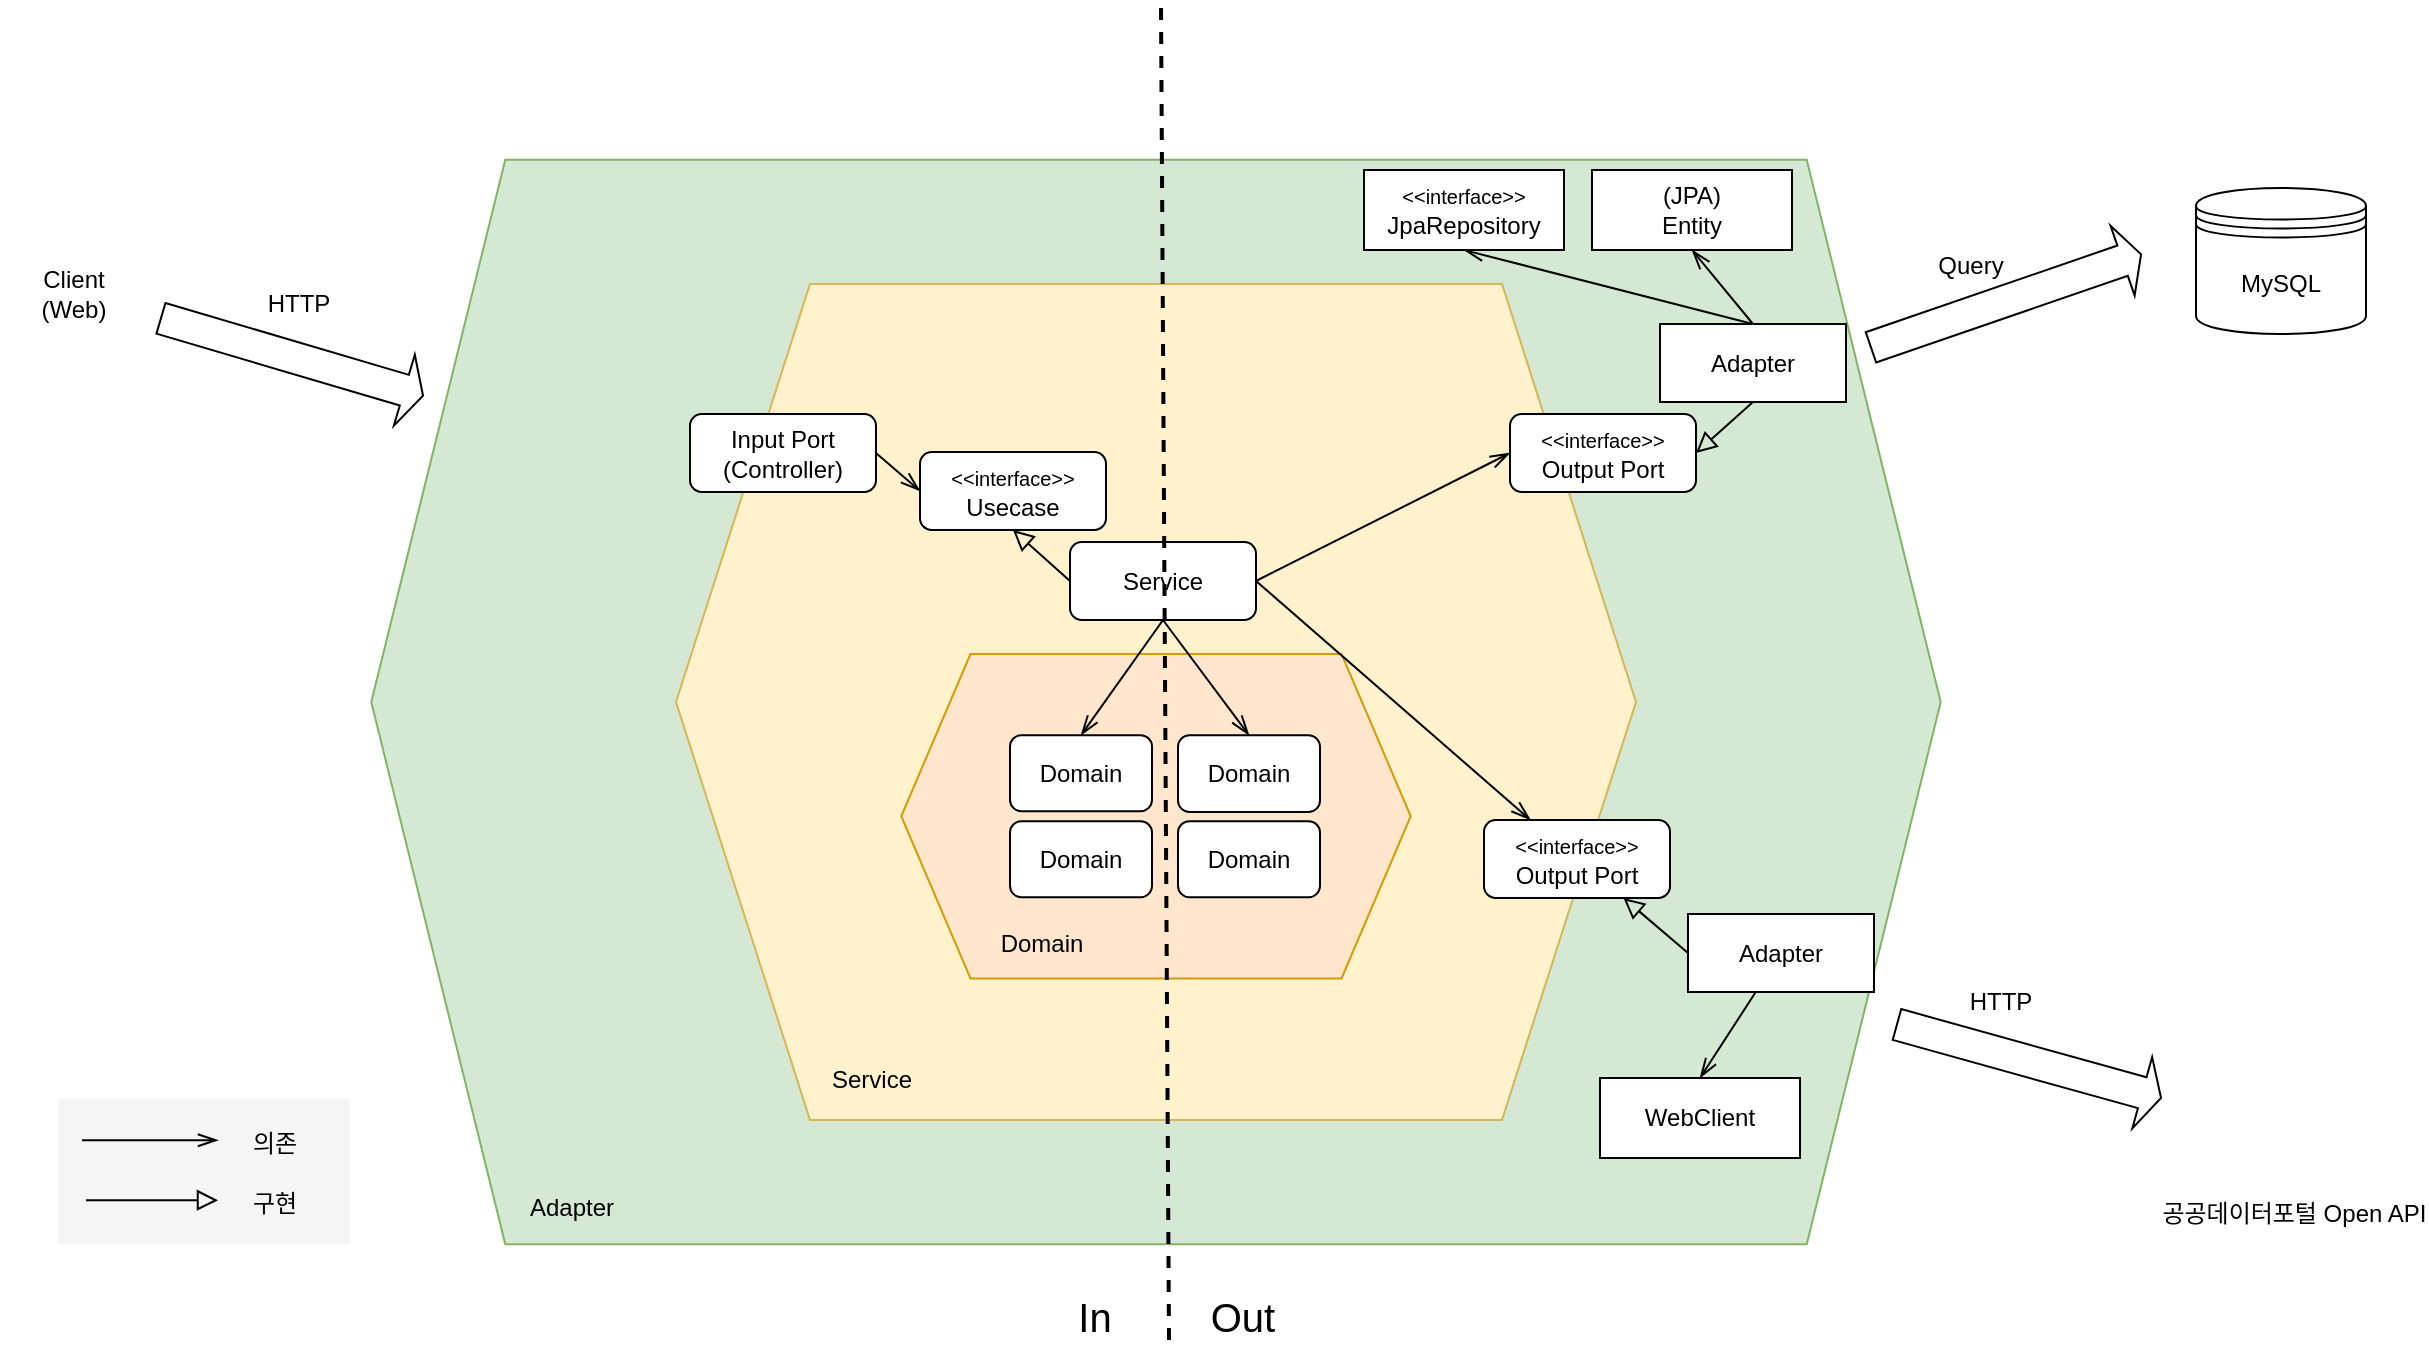 <mxfile version="26.1.1">
  <diagram name="페이지-1" id="YMObyN4j7E0rBh5EAxIE">
    <mxGraphModel dx="1518" dy="1205" grid="0" gridSize="10" guides="1" tooltips="1" connect="1" arrows="1" fold="1" page="0" pageScale="1" pageWidth="827" pageHeight="1169" math="0" shadow="0">
      <root>
        <mxCell id="0" />
        <mxCell id="1" parent="0" />
        <mxCell id="FfjCo3caQySOGgSb6Kr1-23" value="" style="rounded=0;whiteSpace=wrap;html=1;fillColor=#f5f5f5;fontColor=#333333;strokeColor=none;" vertex="1" parent="1">
          <mxGeometry x="-286" y="383.12" width="146" height="73" as="geometry" />
        </mxCell>
        <mxCell id="a6FXS9pBdcAtF2i3Z6Sl-16" value="" style="shape=hexagon;perimeter=hexagonPerimeter2;whiteSpace=wrap;html=1;fixedSize=1;size=67;strokeColor=#82b366;fillColor=#d5e8d4;" parent="1" vertex="1">
          <mxGeometry x="-129.36" y="-86.13" width="784.72" height="542.25" as="geometry" />
        </mxCell>
        <mxCell id="a6FXS9pBdcAtF2i3Z6Sl-3" value="" style="shape=hexagon;perimeter=hexagonPerimeter2;whiteSpace=wrap;html=1;fixedSize=1;size=67;fillColor=#fff2cc;strokeColor=#d6b656;" parent="1" vertex="1">
          <mxGeometry x="23" y="-24" width="480" height="418" as="geometry" />
        </mxCell>
        <mxCell id="a6FXS9pBdcAtF2i3Z6Sl-6" value="" style="shape=flexArrow;endArrow=classic;html=1;rounded=0;fontSize=12;startSize=8;endSize=2.92;curved=1;width=16;" parent="1" edge="1">
          <mxGeometry width="50" height="50" relative="1" as="geometry">
            <mxPoint x="-235" y="-7" as="sourcePoint" />
            <mxPoint x="-103" y="32" as="targetPoint" />
          </mxGeometry>
        </mxCell>
        <mxCell id="a6FXS9pBdcAtF2i3Z6Sl-7" value="HTTP" style="text;html=1;align=center;verticalAlign=middle;whiteSpace=wrap;rounded=0;rotation=0;" parent="1" vertex="1">
          <mxGeometry x="-198" y="-31" width="65" height="34" as="geometry" />
        </mxCell>
        <mxCell id="a6FXS9pBdcAtF2i3Z6Sl-10" value="Client&lt;div&gt;(Web)&lt;/div&gt;" style="text;html=1;align=center;verticalAlign=middle;whiteSpace=wrap;rounded=0;" parent="1" vertex="1">
          <mxGeometry x="-315" y="-42" width="74" height="45" as="geometry" />
        </mxCell>
        <mxCell id="a6FXS9pBdcAtF2i3Z6Sl-39" value="" style="shape=flexArrow;endArrow=classic;html=1;rounded=0;fontSize=12;startSize=8;endSize=2.92;curved=1;width=16;exitX=0.952;exitY=0.212;exitDx=0;exitDy=0;exitPerimeter=0;" parent="1" edge="1">
          <mxGeometry width="50" height="50" relative="1" as="geometry">
            <mxPoint x="620.003" y="7.827" as="sourcePoint" />
            <mxPoint x="756" y="-39" as="targetPoint" />
          </mxGeometry>
        </mxCell>
        <mxCell id="a6FXS9pBdcAtF2i3Z6Sl-43" value="Query" style="edgeLabel;html=1;align=center;verticalAlign=middle;resizable=0;points=[];fontSize=12;" parent="a6FXS9pBdcAtF2i3Z6Sl-39" vertex="1" connectable="0">
          <mxGeometry x="-0.291" y="5" relative="1" as="geometry">
            <mxPoint x="3" y="-20" as="offset" />
          </mxGeometry>
        </mxCell>
        <mxCell id="a6FXS9pBdcAtF2i3Z6Sl-40" value="MySQL" style="shape=datastore;whiteSpace=wrap;html=1;" parent="1" vertex="1">
          <mxGeometry x="783" y="-72" width="85" height="73" as="geometry" />
        </mxCell>
        <mxCell id="a6FXS9pBdcAtF2i3Z6Sl-42" value="공공데이터포털 Open API" style="shape=image;verticalLabelPosition=bottom;labelBackgroundColor=default;verticalAlign=top;aspect=fixed;imageAspect=0;image=https://velog.velcdn.com/images/hee_jun/post/180f6e3a-8034-47c1-bcf9-e1e6b0c30aad/image.jpg;" parent="1" vertex="1">
          <mxGeometry x="771" y="345" width="122.38" height="82" as="geometry" />
        </mxCell>
        <mxCell id="FfjCo3caQySOGgSb6Kr1-6" value="" style="shape=hexagon;perimeter=hexagonPerimeter2;whiteSpace=wrap;html=1;fixedSize=1;size=34.615;strokeColor=#d79b00;fillColor=#ffe6cc;" vertex="1" parent="1">
          <mxGeometry x="135.63" y="161" width="254.75" height="162.25" as="geometry" />
        </mxCell>
        <mxCell id="a6FXS9pBdcAtF2i3Z6Sl-55" style="edgeStyle=none;curved=1;rounded=0;orthogonalLoop=1;jettySize=auto;html=1;entryX=0.5;entryY=1;entryDx=0;entryDy=0;fontSize=12;startSize=8;endSize=8;" parent="1" source="a6FXS9pBdcAtF2i3Z6Sl-48" target="a6FXS9pBdcAtF2i3Z6Sl-48" edge="1">
          <mxGeometry relative="1" as="geometry" />
        </mxCell>
        <mxCell id="a6FXS9pBdcAtF2i3Z6Sl-18" value="Adapter" style="rounded=1;whiteSpace=wrap;html=1;rotation=0;arcSize=0;" parent="1" vertex="1">
          <mxGeometry x="515" y="-4" width="93" height="39" as="geometry" />
        </mxCell>
        <mxCell id="a6FXS9pBdcAtF2i3Z6Sl-50" value="&lt;div&gt;&lt;span style=&quot;background-color: transparent; color: light-dark(rgb(0, 0, 0), rgb(255, 255, 255));&quot;&gt;Domain&lt;/span&gt;&lt;/div&gt;" style="rounded=1;whiteSpace=wrap;html=1;rotation=0;" parent="1" vertex="1">
          <mxGeometry x="190" y="201.62" width="71" height="38" as="geometry" />
        </mxCell>
        <mxCell id="a6FXS9pBdcAtF2i3Z6Sl-22" style="edgeStyle=none;curved=1;rounded=0;orthogonalLoop=1;jettySize=auto;html=1;fontSize=12;startSize=8;endSize=8;endArrow=openThin;endFill=0;exitX=0.5;exitY=0;exitDx=0;exitDy=0;entryX=0.5;entryY=1;entryDx=0;entryDy=0;" parent="1" source="a6FXS9pBdcAtF2i3Z6Sl-18" target="a6FXS9pBdcAtF2i3Z6Sl-20" edge="1">
          <mxGeometry relative="1" as="geometry" />
        </mxCell>
        <mxCell id="a6FXS9pBdcAtF2i3Z6Sl-24" style="edgeStyle=none;curved=1;rounded=0;orthogonalLoop=1;jettySize=auto;html=1;entryX=1;entryY=0.5;entryDx=0;entryDy=0;fontSize=12;startSize=8;endSize=8;endArrow=block;endFill=0;exitX=0.5;exitY=1;exitDx=0;exitDy=0;" parent="1" source="a6FXS9pBdcAtF2i3Z6Sl-18" target="a6FXS9pBdcAtF2i3Z6Sl-12" edge="1">
          <mxGeometry relative="1" as="geometry">
            <mxPoint x="530" y="33" as="sourcePoint" />
            <mxPoint x="497" y="43" as="targetPoint" />
          </mxGeometry>
        </mxCell>
        <mxCell id="a6FXS9pBdcAtF2i3Z6Sl-30" style="edgeStyle=none;curved=1;rounded=0;orthogonalLoop=1;jettySize=auto;html=1;entryX=0.75;entryY=1;entryDx=0;entryDy=0;fontSize=12;startSize=8;endSize=8;endArrow=block;endFill=0;exitX=0;exitY=0.5;exitDx=0;exitDy=0;" parent="1" source="a6FXS9pBdcAtF2i3Z6Sl-29" target="a6FXS9pBdcAtF2i3Z6Sl-13" edge="1">
          <mxGeometry relative="1" as="geometry">
            <mxPoint x="463" y="54" as="sourcePoint" />
            <mxPoint x="421" y="101" as="targetPoint" />
          </mxGeometry>
        </mxCell>
        <mxCell id="a6FXS9pBdcAtF2i3Z6Sl-37" style="edgeStyle=none;curved=1;rounded=0;orthogonalLoop=1;jettySize=auto;html=1;entryX=0.5;entryY=1;entryDx=0;entryDy=0;fontSize=12;startSize=8;endSize=8;endArrow=openThin;endFill=0;exitX=0.5;exitY=0;exitDx=0;exitDy=0;" parent="1" source="a6FXS9pBdcAtF2i3Z6Sl-18" target="a6FXS9pBdcAtF2i3Z6Sl-26" edge="1">
          <mxGeometry relative="1" as="geometry">
            <mxPoint x="366" y="-5" as="sourcePoint" />
            <mxPoint x="463" y="15" as="targetPoint" />
          </mxGeometry>
        </mxCell>
        <mxCell id="a6FXS9pBdcAtF2i3Z6Sl-38" style="edgeStyle=none;curved=1;rounded=0;orthogonalLoop=1;jettySize=auto;html=1;fontSize=12;startSize=8;endSize=8;endArrow=openThin;endFill=0;entryX=0.5;entryY=0;entryDx=0;entryDy=0;" parent="1" source="a6FXS9pBdcAtF2i3Z6Sl-29" target="a6FXS9pBdcAtF2i3Z6Sl-35" edge="1">
          <mxGeometry relative="1" as="geometry">
            <mxPoint x="493" y="151" as="sourcePoint" />
            <mxPoint x="590" y="171" as="targetPoint" />
          </mxGeometry>
        </mxCell>
        <mxCell id="a6FXS9pBdcAtF2i3Z6Sl-49" style="edgeStyle=none;curved=1;rounded=0;orthogonalLoop=1;jettySize=auto;html=1;entryX=0.5;entryY=1;entryDx=0;entryDy=0;fontSize=12;startSize=8;endSize=8;endArrow=block;endFill=0;exitX=0;exitY=0.5;exitDx=0;exitDy=0;" parent="1" source="a6FXS9pBdcAtF2i3Z6Sl-48" target="a6FXS9pBdcAtF2i3Z6Sl-46" edge="1">
          <mxGeometry relative="1" as="geometry">
            <mxPoint x="459" y="269" as="sourcePoint" />
            <mxPoint x="418" y="234" as="targetPoint" />
          </mxGeometry>
        </mxCell>
        <mxCell id="a6FXS9pBdcAtF2i3Z6Sl-52" style="edgeStyle=none;curved=1;rounded=0;orthogonalLoop=1;jettySize=auto;html=1;fontSize=12;startSize=8;endSize=8;endArrow=openThin;endFill=0;exitX=1;exitY=0.5;exitDx=0;exitDy=0;entryX=0;entryY=0.5;entryDx=0;entryDy=0;" parent="1" source="a6FXS9pBdcAtF2i3Z6Sl-48" target="a6FXS9pBdcAtF2i3Z6Sl-12" edge="1">
          <mxGeometry relative="1" as="geometry">
            <mxPoint x="166" y="114" as="sourcePoint" />
            <mxPoint x="202" y="131" as="targetPoint" />
          </mxGeometry>
        </mxCell>
        <mxCell id="a6FXS9pBdcAtF2i3Z6Sl-54" style="edgeStyle=none;curved=1;rounded=0;orthogonalLoop=1;jettySize=auto;html=1;fontSize=12;startSize=8;endSize=8;endArrow=openThin;endFill=0;exitX=0.5;exitY=1;exitDx=0;exitDy=0;entryX=0.5;entryY=0;entryDx=0;entryDy=0;" parent="1" source="a6FXS9pBdcAtF2i3Z6Sl-48" target="a6FXS9pBdcAtF2i3Z6Sl-50" edge="1">
          <mxGeometry relative="1" as="geometry">
            <mxPoint x="303" y="190" as="sourcePoint" />
            <mxPoint x="325" y="234" as="targetPoint" />
          </mxGeometry>
        </mxCell>
        <mxCell id="FfjCo3caQySOGgSb6Kr1-5" style="edgeStyle=none;curved=1;rounded=0;orthogonalLoop=1;jettySize=auto;html=1;fontSize=12;startSize=8;endSize=8;endArrow=openThin;endFill=0;exitX=1;exitY=0.5;exitDx=0;exitDy=0;entryX=0;entryY=0.5;entryDx=0;entryDy=0;" edge="1" parent="1" source="a6FXS9pBdcAtF2i3Z6Sl-5" target="a6FXS9pBdcAtF2i3Z6Sl-46">
          <mxGeometry relative="1" as="geometry">
            <mxPoint x="300" y="161" as="sourcePoint" />
            <mxPoint x="328" y="114" as="targetPoint" />
          </mxGeometry>
        </mxCell>
        <mxCell id="a6FXS9pBdcAtF2i3Z6Sl-5" value="Input Port&lt;div&gt;(Controller)&lt;/div&gt;" style="rounded=1;whiteSpace=wrap;html=1;rotation=0;" parent="1" vertex="1">
          <mxGeometry x="30" y="41" width="93" height="39" as="geometry" />
        </mxCell>
        <mxCell id="a6FXS9pBdcAtF2i3Z6Sl-12" value="&lt;div&gt;&lt;span style=&quot;font-size: 10px;&quot;&gt;&amp;lt;&amp;lt;interface&amp;gt;&amp;gt;&lt;/span&gt;&lt;/div&gt;Output Port" style="rounded=1;whiteSpace=wrap;html=1;rotation=0;" parent="1" vertex="1">
          <mxGeometry x="440" y="41" width="93" height="39" as="geometry" />
        </mxCell>
        <mxCell id="a6FXS9pBdcAtF2i3Z6Sl-13" value="&lt;div&gt;&lt;span style=&quot;font-size: 10px;&quot;&gt;&amp;lt;&amp;lt;interface&amp;gt;&amp;gt;&lt;/span&gt;&lt;/div&gt;Output Port" style="rounded=1;whiteSpace=wrap;html=1;rotation=0;" parent="1" vertex="1">
          <mxGeometry x="427" y="244" width="93" height="39" as="geometry" />
        </mxCell>
        <mxCell id="a6FXS9pBdcAtF2i3Z6Sl-20" value="&lt;div&gt;&lt;font style=&quot;font-size: 10px;&quot;&gt;&amp;lt;&amp;lt;interface&amp;gt;&amp;gt;&lt;/font&gt;&lt;/div&gt;&lt;div&gt;JpaRepository&lt;/div&gt;" style="whiteSpace=wrap;html=1;rotation=0;" parent="1" vertex="1">
          <mxGeometry x="367" y="-81" width="100" height="40" as="geometry" />
        </mxCell>
        <mxCell id="a6FXS9pBdcAtF2i3Z6Sl-26" value="(JPA)&lt;br&gt;Entity" style="whiteSpace=wrap;html=1;rotation=0;" parent="1" vertex="1">
          <mxGeometry x="481" y="-81" width="100" height="40" as="geometry" />
        </mxCell>
        <mxCell id="a6FXS9pBdcAtF2i3Z6Sl-29" value="Adapter" style="rounded=1;whiteSpace=wrap;html=1;rotation=0;arcSize=0;" parent="1" vertex="1">
          <mxGeometry x="529" y="291" width="93" height="39" as="geometry" />
        </mxCell>
        <mxCell id="a6FXS9pBdcAtF2i3Z6Sl-35" value="WebClient" style="whiteSpace=wrap;html=1;rotation=0;" parent="1" vertex="1">
          <mxGeometry x="485" y="373" width="100" height="40" as="geometry" />
        </mxCell>
        <mxCell id="a6FXS9pBdcAtF2i3Z6Sl-46" value="&lt;div&gt;&lt;span style=&quot;font-size: 10px;&quot;&gt;&amp;lt;&amp;lt;interface&amp;gt;&amp;gt;&lt;/span&gt;&lt;/div&gt;Usecase" style="rounded=1;whiteSpace=wrap;html=1;rotation=0;" parent="1" vertex="1">
          <mxGeometry x="145" y="60" width="93" height="39" as="geometry" />
        </mxCell>
        <mxCell id="a6FXS9pBdcAtF2i3Z6Sl-48" value="&lt;div&gt;&lt;span style=&quot;background-color: transparent; color: light-dark(rgb(0, 0, 0), rgb(255, 255, 255));&quot;&gt;Service&lt;/span&gt;&lt;/div&gt;" style="rounded=1;whiteSpace=wrap;html=1;rotation=0;" parent="1" vertex="1">
          <mxGeometry x="220" y="105" width="93" height="39" as="geometry" />
        </mxCell>
        <mxCell id="FfjCo3caQySOGgSb6Kr1-11" style="edgeStyle=none;curved=1;rounded=0;orthogonalLoop=1;jettySize=auto;html=1;fontSize=12;startSize=8;endSize=8;endArrow=openThin;endFill=0;exitX=0.5;exitY=1;exitDx=0;exitDy=0;entryX=0.5;entryY=0;entryDx=0;entryDy=0;" edge="1" parent="1" source="a6FXS9pBdcAtF2i3Z6Sl-48" target="FfjCo3caQySOGgSb6Kr1-14">
          <mxGeometry relative="1" as="geometry">
            <mxPoint x="331" y="105" as="sourcePoint" />
            <mxPoint x="318.963" y="158.992" as="targetPoint" />
          </mxGeometry>
        </mxCell>
        <mxCell id="FfjCo3caQySOGgSb6Kr1-12" value="&lt;div&gt;&lt;span style=&quot;background-color: transparent; color: light-dark(rgb(0, 0, 0), rgb(255, 255, 255));&quot;&gt;Domain&lt;/span&gt;&lt;/div&gt;" style="rounded=1;whiteSpace=wrap;html=1;rotation=0;" vertex="1" parent="1">
          <mxGeometry x="274" y="244.62" width="71" height="38" as="geometry" />
        </mxCell>
        <mxCell id="FfjCo3caQySOGgSb6Kr1-13" value="&lt;div&gt;&lt;span style=&quot;background-color: transparent; color: light-dark(rgb(0, 0, 0), rgb(255, 255, 255));&quot;&gt;Domain&lt;/span&gt;&lt;/div&gt;" style="rounded=1;whiteSpace=wrap;html=1;rotation=0;" vertex="1" parent="1">
          <mxGeometry x="190" y="244.62" width="71" height="38" as="geometry" />
        </mxCell>
        <mxCell id="FfjCo3caQySOGgSb6Kr1-14" value="&lt;div&gt;&lt;span style=&quot;background-color: transparent; color: light-dark(rgb(0, 0, 0), rgb(255, 255, 255));&quot;&gt;Domain&lt;/span&gt;&lt;/div&gt;" style="rounded=1;whiteSpace=wrap;html=1;rotation=0;" vertex="1" parent="1">
          <mxGeometry x="274" y="201.62" width="71" height="38.37" as="geometry" />
        </mxCell>
        <mxCell id="FfjCo3caQySOGgSb6Kr1-16" style="edgeStyle=none;curved=1;rounded=0;orthogonalLoop=1;jettySize=auto;html=1;fontSize=12;startSize=8;endSize=8;endArrow=openThin;endFill=0;exitX=1;exitY=0.5;exitDx=0;exitDy=0;entryX=0.25;entryY=0;entryDx=0;entryDy=0;" edge="1" parent="1" source="a6FXS9pBdcAtF2i3Z6Sl-48" target="a6FXS9pBdcAtF2i3Z6Sl-13">
          <mxGeometry relative="1" as="geometry">
            <mxPoint x="377" y="86" as="sourcePoint" />
            <mxPoint x="446" y="83" as="targetPoint" />
          </mxGeometry>
        </mxCell>
        <mxCell id="FfjCo3caQySOGgSb6Kr1-17" style="edgeStyle=none;curved=1;rounded=0;orthogonalLoop=1;jettySize=auto;html=1;fontSize=12;startSize=8;endSize=8;endArrow=openThin;endFill=0;exitX=1;exitY=0.5;exitDx=0;exitDy=0;" edge="1" parent="1">
          <mxGeometry relative="1" as="geometry">
            <mxPoint x="-274" y="404.12" as="sourcePoint" />
            <mxPoint x="-206" y="404.12" as="targetPoint" />
          </mxGeometry>
        </mxCell>
        <mxCell id="FfjCo3caQySOGgSb6Kr1-19" value="의존" style="text;html=1;align=center;verticalAlign=middle;resizable=0;points=[];autosize=1;strokeColor=none;fillColor=none;" vertex="1" parent="1">
          <mxGeometry x="-198" y="393.12" width="39" height="26" as="geometry" />
        </mxCell>
        <mxCell id="FfjCo3caQySOGgSb6Kr1-21" style="edgeStyle=none;curved=1;rounded=0;orthogonalLoop=1;jettySize=auto;html=1;fontSize=12;startSize=8;endSize=8;endArrow=block;endFill=0;" edge="1" parent="1">
          <mxGeometry relative="1" as="geometry">
            <mxPoint x="-272" y="434.12" as="sourcePoint" />
            <mxPoint x="-206" y="434.12" as="targetPoint" />
          </mxGeometry>
        </mxCell>
        <mxCell id="FfjCo3caQySOGgSb6Kr1-22" value="구현" style="text;html=1;align=center;verticalAlign=middle;resizable=0;points=[];autosize=1;strokeColor=none;fillColor=none;" vertex="1" parent="1">
          <mxGeometry x="-198" y="423.12" width="39" height="26" as="geometry" />
        </mxCell>
        <mxCell id="FfjCo3caQySOGgSb6Kr1-26" value="" style="endArrow=none;dashed=1;html=1;rounded=1;strokeWidth=2;curved=0;" edge="1" parent="1">
          <mxGeometry width="50" height="50" relative="1" as="geometry">
            <mxPoint x="269.5" y="504" as="sourcePoint" />
            <mxPoint x="265.49" y="-165" as="targetPoint" />
          </mxGeometry>
        </mxCell>
        <mxCell id="FfjCo3caQySOGgSb6Kr1-27" value="In" style="text;html=1;align=center;verticalAlign=middle;resizable=0;points=[];autosize=1;strokeColor=none;fillColor=none;fontSize=20;" vertex="1" parent="1">
          <mxGeometry x="214" y="474" width="35" height="36" as="geometry" />
        </mxCell>
        <mxCell id="FfjCo3caQySOGgSb6Kr1-28" value="Out" style="text;html=1;align=center;verticalAlign=middle;resizable=0;points=[];autosize=1;strokeColor=none;fillColor=none;fontSize=20;" vertex="1" parent="1">
          <mxGeometry x="280.5" y="474" width="50" height="36" as="geometry" />
        </mxCell>
        <mxCell id="FfjCo3caQySOGgSb6Kr1-29" value="" style="shape=flexArrow;endArrow=classic;html=1;rounded=0;fontSize=12;startSize=8;endSize=2.92;curved=1;width=16;exitX=0.952;exitY=0.212;exitDx=0;exitDy=0;exitPerimeter=0;" edge="1" parent="1">
          <mxGeometry width="50" height="50" relative="1" as="geometry">
            <mxPoint x="633.003" y="346.117" as="sourcePoint" />
            <mxPoint x="766" y="383.12" as="targetPoint" />
          </mxGeometry>
        </mxCell>
        <mxCell id="FfjCo3caQySOGgSb6Kr1-30" value="HTTP" style="edgeLabel;html=1;align=center;verticalAlign=middle;resizable=0;points=[];fontSize=12;" vertex="1" connectable="0" parent="FfjCo3caQySOGgSb6Kr1-29">
          <mxGeometry x="-0.291" y="5" relative="1" as="geometry">
            <mxPoint x="3" y="-20" as="offset" />
          </mxGeometry>
        </mxCell>
        <mxCell id="FfjCo3caQySOGgSb6Kr1-32" value="Adapter" style="text;html=1;align=center;verticalAlign=middle;whiteSpace=wrap;rounded=0;" vertex="1" parent="1">
          <mxGeometry x="-59" y="423.12" width="60" height="30" as="geometry" />
        </mxCell>
        <mxCell id="FfjCo3caQySOGgSb6Kr1-33" value="Service" style="text;html=1;align=center;verticalAlign=middle;whiteSpace=wrap;rounded=0;" vertex="1" parent="1">
          <mxGeometry x="91" y="359" width="60" height="30" as="geometry" />
        </mxCell>
        <mxCell id="FfjCo3caQySOGgSb6Kr1-34" value="Domain" style="text;html=1;align=center;verticalAlign=middle;whiteSpace=wrap;rounded=0;" vertex="1" parent="1">
          <mxGeometry x="176" y="291" width="60" height="30" as="geometry" />
        </mxCell>
      </root>
    </mxGraphModel>
  </diagram>
</mxfile>
